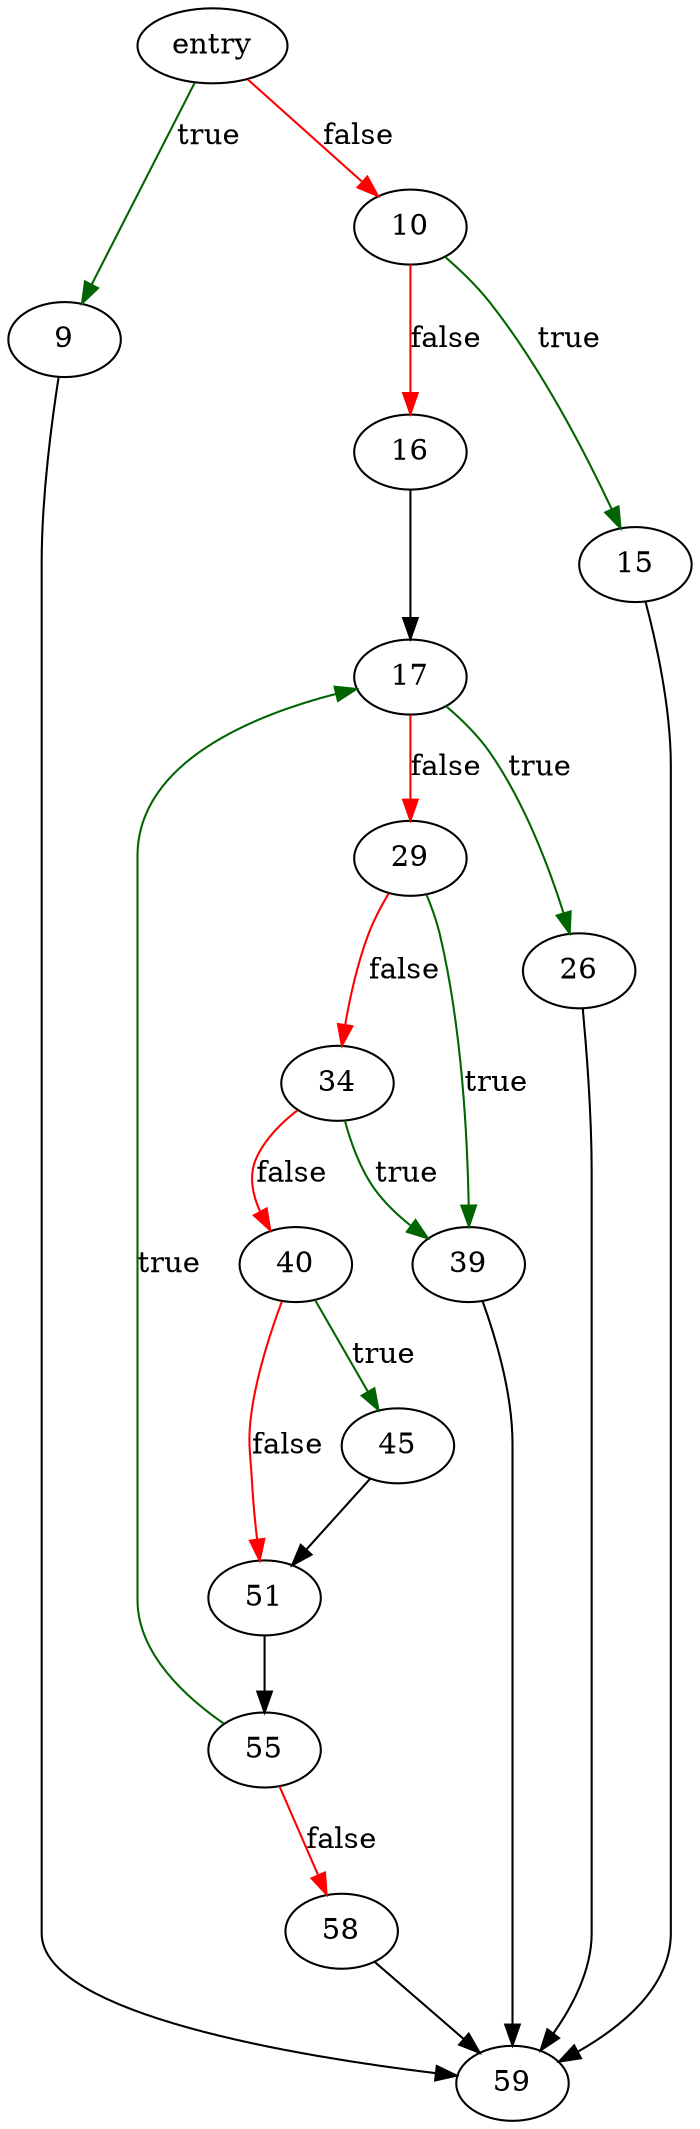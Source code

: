 digraph "sqlite3WalkSelect" {
	// Node definitions.
	2 [label=entry];
	9;
	10;
	15;
	16;
	17;
	26;
	29;
	34;
	39;
	40;
	45;
	51;
	55;
	58;
	59;

	// Edge definitions.
	2 -> 9 [
		color=darkgreen
		label=true
	];
	2 -> 10 [
		color=red
		label=false
	];
	9 -> 59;
	10 -> 15 [
		color=darkgreen
		label=true
	];
	10 -> 16 [
		color=red
		label=false
	];
	15 -> 59;
	16 -> 17;
	17 -> 26 [
		color=darkgreen
		label=true
	];
	17 -> 29 [
		color=red
		label=false
	];
	26 -> 59;
	29 -> 34 [
		color=red
		label=false
	];
	29 -> 39 [
		color=darkgreen
		label=true
	];
	34 -> 39 [
		color=darkgreen
		label=true
	];
	34 -> 40 [
		color=red
		label=false
	];
	39 -> 59;
	40 -> 45 [
		color=darkgreen
		label=true
	];
	40 -> 51 [
		color=red
		label=false
	];
	45 -> 51;
	51 -> 55;
	55 -> 17 [
		color=darkgreen
		label=true
	];
	55 -> 58 [
		color=red
		label=false
	];
	58 -> 59;
}